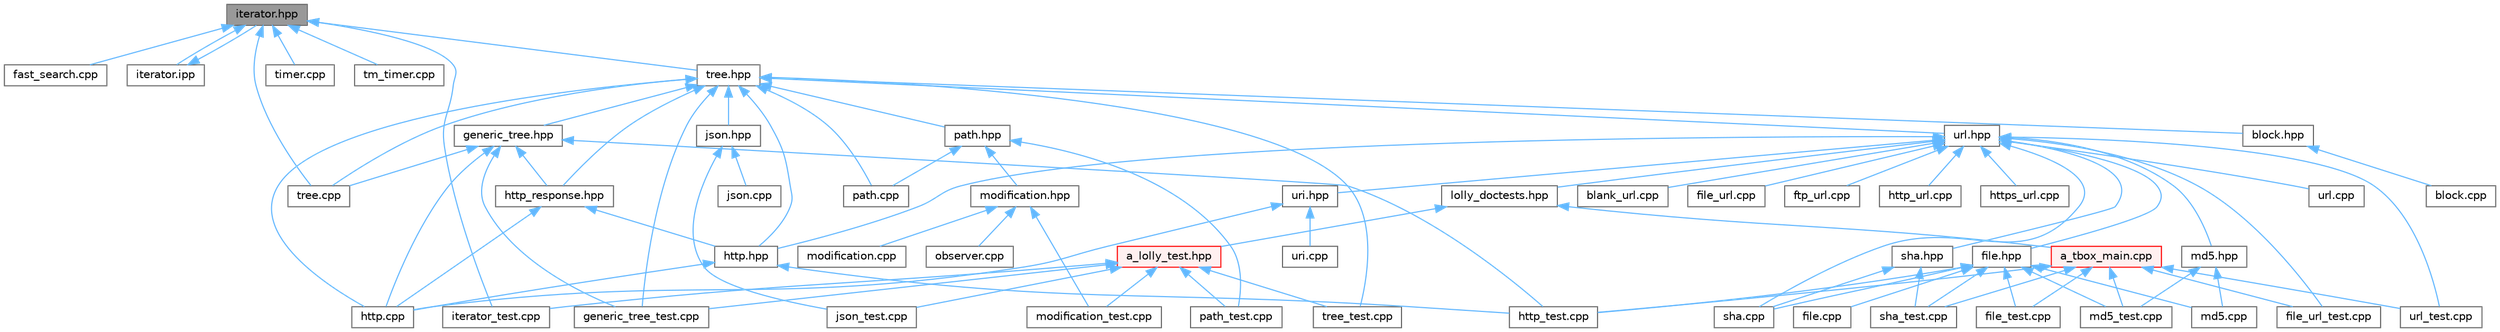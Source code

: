 digraph "iterator.hpp"
{
 // LATEX_PDF_SIZE
  bgcolor="transparent";
  edge [fontname=Helvetica,fontsize=10,labelfontname=Helvetica,labelfontsize=10];
  node [fontname=Helvetica,fontsize=10,shape=box,height=0.2,width=0.4];
  Node1 [id="Node000001",label="iterator.hpp",height=0.2,width=0.4,color="gray40", fillcolor="grey60", style="filled", fontcolor="black",tooltip=" "];
  Node1 -> Node2 [id="edge1_Node000001_Node000002",dir="back",color="steelblue1",style="solid",tooltip=" "];
  Node2 [id="Node000002",label="fast_search.cpp",height=0.2,width=0.4,color="grey40", fillcolor="white", style="filled",URL="$fast__search_8cpp.html",tooltip=" "];
  Node1 -> Node3 [id="edge2_Node000001_Node000003",dir="back",color="steelblue1",style="solid",tooltip=" "];
  Node3 [id="Node000003",label="iterator.ipp",height=0.2,width=0.4,color="grey40", fillcolor="white", style="filled",URL="$iterator_8ipp.html",tooltip=" "];
  Node3 -> Node1 [id="edge3_Node000003_Node000001",dir="back",color="steelblue1",style="solid",tooltip=" "];
  Node1 -> Node4 [id="edge4_Node000001_Node000004",dir="back",color="steelblue1",style="solid",tooltip=" "];
  Node4 [id="Node000004",label="iterator_test.cpp",height=0.2,width=0.4,color="grey40", fillcolor="white", style="filled",URL="$iterator__test_8cpp.html",tooltip=" "];
  Node1 -> Node5 [id="edge5_Node000001_Node000005",dir="back",color="steelblue1",style="solid",tooltip=" "];
  Node5 [id="Node000005",label="timer.cpp",height=0.2,width=0.4,color="grey40", fillcolor="white", style="filled",URL="$timer_8cpp.html",tooltip=" "];
  Node1 -> Node6 [id="edge6_Node000001_Node000006",dir="back",color="steelblue1",style="solid",tooltip=" "];
  Node6 [id="Node000006",label="tm_timer.cpp",height=0.2,width=0.4,color="grey40", fillcolor="white", style="filled",URL="$tm__timer_8cpp.html",tooltip=" "];
  Node1 -> Node7 [id="edge7_Node000001_Node000007",dir="back",color="steelblue1",style="solid",tooltip=" "];
  Node7 [id="Node000007",label="tree.cpp",height=0.2,width=0.4,color="grey40", fillcolor="white", style="filled",URL="$tree_8cpp.html",tooltip=" "];
  Node1 -> Node8 [id="edge8_Node000001_Node000008",dir="back",color="steelblue1",style="solid",tooltip=" "];
  Node8 [id="Node000008",label="tree.hpp",height=0.2,width=0.4,color="grey40", fillcolor="white", style="filled",URL="$tree_8hpp.html",tooltip=" "];
  Node8 -> Node9 [id="edge9_Node000008_Node000009",dir="back",color="steelblue1",style="solid",tooltip=" "];
  Node9 [id="Node000009",label="block.hpp",height=0.2,width=0.4,color="grey40", fillcolor="white", style="filled",URL="$block_8hpp.html",tooltip=" "];
  Node9 -> Node10 [id="edge10_Node000009_Node000010",dir="back",color="steelblue1",style="solid",tooltip=" "];
  Node10 [id="Node000010",label="block.cpp",height=0.2,width=0.4,color="grey40", fillcolor="white", style="filled",URL="$block_8cpp.html",tooltip=" "];
  Node8 -> Node11 [id="edge11_Node000008_Node000011",dir="back",color="steelblue1",style="solid",tooltip=" "];
  Node11 [id="Node000011",label="generic_tree.hpp",height=0.2,width=0.4,color="grey40", fillcolor="white", style="filled",URL="$generic__tree_8hpp.html",tooltip=" "];
  Node11 -> Node12 [id="edge12_Node000011_Node000012",dir="back",color="steelblue1",style="solid",tooltip=" "];
  Node12 [id="Node000012",label="generic_tree_test.cpp",height=0.2,width=0.4,color="grey40", fillcolor="white", style="filled",URL="$generic__tree__test_8cpp.html",tooltip=" "];
  Node11 -> Node13 [id="edge13_Node000011_Node000013",dir="back",color="steelblue1",style="solid",tooltip=" "];
  Node13 [id="Node000013",label="http.cpp",height=0.2,width=0.4,color="grey40", fillcolor="white", style="filled",URL="$http_8cpp.html",tooltip=" "];
  Node11 -> Node14 [id="edge14_Node000011_Node000014",dir="back",color="steelblue1",style="solid",tooltip=" "];
  Node14 [id="Node000014",label="http_response.hpp",height=0.2,width=0.4,color="grey40", fillcolor="white", style="filled",URL="$http__response_8hpp.html",tooltip=" "];
  Node14 -> Node13 [id="edge15_Node000014_Node000013",dir="back",color="steelblue1",style="solid",tooltip=" "];
  Node14 -> Node15 [id="edge16_Node000014_Node000015",dir="back",color="steelblue1",style="solid",tooltip=" "];
  Node15 [id="Node000015",label="http.hpp",height=0.2,width=0.4,color="grey40", fillcolor="white", style="filled",URL="$http_8hpp.html",tooltip=" "];
  Node15 -> Node13 [id="edge17_Node000015_Node000013",dir="back",color="steelblue1",style="solid",tooltip=" "];
  Node15 -> Node16 [id="edge18_Node000015_Node000016",dir="back",color="steelblue1",style="solid",tooltip=" "];
  Node16 [id="Node000016",label="http_test.cpp",height=0.2,width=0.4,color="grey40", fillcolor="white", style="filled",URL="$http__test_8cpp.html",tooltip=" "];
  Node11 -> Node16 [id="edge19_Node000011_Node000016",dir="back",color="steelblue1",style="solid",tooltip=" "];
  Node11 -> Node7 [id="edge20_Node000011_Node000007",dir="back",color="steelblue1",style="solid",tooltip=" "];
  Node8 -> Node12 [id="edge21_Node000008_Node000012",dir="back",color="steelblue1",style="solid",tooltip=" "];
  Node8 -> Node13 [id="edge22_Node000008_Node000013",dir="back",color="steelblue1",style="solid",tooltip=" "];
  Node8 -> Node15 [id="edge23_Node000008_Node000015",dir="back",color="steelblue1",style="solid",tooltip=" "];
  Node8 -> Node14 [id="edge24_Node000008_Node000014",dir="back",color="steelblue1",style="solid",tooltip=" "];
  Node8 -> Node17 [id="edge25_Node000008_Node000017",dir="back",color="steelblue1",style="solid",tooltip=" "];
  Node17 [id="Node000017",label="json.hpp",height=0.2,width=0.4,color="grey40", fillcolor="white", style="filled",URL="$json_8hpp.html",tooltip=" "];
  Node17 -> Node18 [id="edge26_Node000017_Node000018",dir="back",color="steelblue1",style="solid",tooltip=" "];
  Node18 [id="Node000018",label="json.cpp",height=0.2,width=0.4,color="grey40", fillcolor="white", style="filled",URL="$json_8cpp.html",tooltip=" "];
  Node17 -> Node19 [id="edge27_Node000017_Node000019",dir="back",color="steelblue1",style="solid",tooltip=" "];
  Node19 [id="Node000019",label="json_test.cpp",height=0.2,width=0.4,color="grey40", fillcolor="white", style="filled",URL="$json__test_8cpp.html",tooltip=" "];
  Node8 -> Node20 [id="edge28_Node000008_Node000020",dir="back",color="steelblue1",style="solid",tooltip=" "];
  Node20 [id="Node000020",label="path.cpp",height=0.2,width=0.4,color="grey40", fillcolor="white", style="filled",URL="$path_8cpp.html",tooltip=" "];
  Node8 -> Node21 [id="edge29_Node000008_Node000021",dir="back",color="steelblue1",style="solid",tooltip=" "];
  Node21 [id="Node000021",label="path.hpp",height=0.2,width=0.4,color="grey40", fillcolor="white", style="filled",URL="$path_8hpp.html",tooltip=" "];
  Node21 -> Node22 [id="edge30_Node000021_Node000022",dir="back",color="steelblue1",style="solid",tooltip=" "];
  Node22 [id="Node000022",label="modification.hpp",height=0.2,width=0.4,color="grey40", fillcolor="white", style="filled",URL="$modification_8hpp.html",tooltip=" "];
  Node22 -> Node23 [id="edge31_Node000022_Node000023",dir="back",color="steelblue1",style="solid",tooltip=" "];
  Node23 [id="Node000023",label="modification.cpp",height=0.2,width=0.4,color="grey40", fillcolor="white", style="filled",URL="$modification_8cpp.html",tooltip=" "];
  Node22 -> Node24 [id="edge32_Node000022_Node000024",dir="back",color="steelblue1",style="solid",tooltip=" "];
  Node24 [id="Node000024",label="modification_test.cpp",height=0.2,width=0.4,color="grey40", fillcolor="white", style="filled",URL="$modification__test_8cpp.html",tooltip=" "];
  Node22 -> Node25 [id="edge33_Node000022_Node000025",dir="back",color="steelblue1",style="solid",tooltip=" "];
  Node25 [id="Node000025",label="observer.cpp",height=0.2,width=0.4,color="grey40", fillcolor="white", style="filled",URL="$observer_8cpp.html",tooltip=" "];
  Node21 -> Node20 [id="edge34_Node000021_Node000020",dir="back",color="steelblue1",style="solid",tooltip=" "];
  Node21 -> Node26 [id="edge35_Node000021_Node000026",dir="back",color="steelblue1",style="solid",tooltip=" "];
  Node26 [id="Node000026",label="path_test.cpp",height=0.2,width=0.4,color="grey40", fillcolor="white", style="filled",URL="$path__test_8cpp.html",tooltip=" "];
  Node8 -> Node7 [id="edge36_Node000008_Node000007",dir="back",color="steelblue1",style="solid",tooltip=" "];
  Node8 -> Node27 [id="edge37_Node000008_Node000027",dir="back",color="steelblue1",style="solid",tooltip=" "];
  Node27 [id="Node000027",label="tree_test.cpp",height=0.2,width=0.4,color="grey40", fillcolor="white", style="filled",URL="$tree__test_8cpp.html",tooltip=" "];
  Node8 -> Node28 [id="edge38_Node000008_Node000028",dir="back",color="steelblue1",style="solid",tooltip=" "];
  Node28 [id="Node000028",label="url.hpp",height=0.2,width=0.4,color="grey40", fillcolor="white", style="filled",URL="$url_8hpp.html",tooltip=" "];
  Node28 -> Node29 [id="edge39_Node000028_Node000029",dir="back",color="steelblue1",style="solid",tooltip=" "];
  Node29 [id="Node000029",label="blank_url.cpp",height=0.2,width=0.4,color="grey40", fillcolor="white", style="filled",URL="$blank__url_8cpp.html",tooltip=" "];
  Node28 -> Node30 [id="edge40_Node000028_Node000030",dir="back",color="steelblue1",style="solid",tooltip=" "];
  Node30 [id="Node000030",label="file.hpp",height=0.2,width=0.4,color="grey40", fillcolor="white", style="filled",URL="$file_8hpp.html",tooltip=" "];
  Node30 -> Node31 [id="edge41_Node000030_Node000031",dir="back",color="steelblue1",style="solid",tooltip=" "];
  Node31 [id="Node000031",label="file.cpp",height=0.2,width=0.4,color="grey40", fillcolor="white", style="filled",URL="$file_8cpp.html",tooltip=" "];
  Node30 -> Node32 [id="edge42_Node000030_Node000032",dir="back",color="steelblue1",style="solid",tooltip=" "];
  Node32 [id="Node000032",label="file_test.cpp",height=0.2,width=0.4,color="grey40", fillcolor="white", style="filled",URL="$file__test_8cpp.html",tooltip=" "];
  Node30 -> Node16 [id="edge43_Node000030_Node000016",dir="back",color="steelblue1",style="solid",tooltip=" "];
  Node30 -> Node33 [id="edge44_Node000030_Node000033",dir="back",color="steelblue1",style="solid",tooltip=" "];
  Node33 [id="Node000033",label="md5.cpp",height=0.2,width=0.4,color="grey40", fillcolor="white", style="filled",URL="$md5_8cpp.html",tooltip=" "];
  Node30 -> Node34 [id="edge45_Node000030_Node000034",dir="back",color="steelblue1",style="solid",tooltip=" "];
  Node34 [id="Node000034",label="md5_test.cpp",height=0.2,width=0.4,color="grey40", fillcolor="white", style="filled",URL="$md5__test_8cpp.html",tooltip=" "];
  Node30 -> Node35 [id="edge46_Node000030_Node000035",dir="back",color="steelblue1",style="solid",tooltip=" "];
  Node35 [id="Node000035",label="sha.cpp",height=0.2,width=0.4,color="grey40", fillcolor="white", style="filled",URL="$sha_8cpp.html",tooltip=" "];
  Node30 -> Node36 [id="edge47_Node000030_Node000036",dir="back",color="steelblue1",style="solid",tooltip=" "];
  Node36 [id="Node000036",label="sha_test.cpp",height=0.2,width=0.4,color="grey40", fillcolor="white", style="filled",URL="$sha__test_8cpp.html",tooltip=" "];
  Node28 -> Node37 [id="edge48_Node000028_Node000037",dir="back",color="steelblue1",style="solid",tooltip=" "];
  Node37 [id="Node000037",label="file_url.cpp",height=0.2,width=0.4,color="grey40", fillcolor="white", style="filled",URL="$file__url_8cpp.html",tooltip=" "];
  Node28 -> Node38 [id="edge49_Node000028_Node000038",dir="back",color="steelblue1",style="solid",tooltip=" "];
  Node38 [id="Node000038",label="file_url_test.cpp",height=0.2,width=0.4,color="grey40", fillcolor="white", style="filled",URL="$file__url__test_8cpp.html",tooltip=" "];
  Node28 -> Node39 [id="edge50_Node000028_Node000039",dir="back",color="steelblue1",style="solid",tooltip=" "];
  Node39 [id="Node000039",label="ftp_url.cpp",height=0.2,width=0.4,color="grey40", fillcolor="white", style="filled",URL="$ftp__url_8cpp.html",tooltip=" "];
  Node28 -> Node15 [id="edge51_Node000028_Node000015",dir="back",color="steelblue1",style="solid",tooltip=" "];
  Node28 -> Node40 [id="edge52_Node000028_Node000040",dir="back",color="steelblue1",style="solid",tooltip=" "];
  Node40 [id="Node000040",label="http_url.cpp",height=0.2,width=0.4,color="grey40", fillcolor="white", style="filled",URL="$http__url_8cpp.html",tooltip=" "];
  Node28 -> Node41 [id="edge53_Node000028_Node000041",dir="back",color="steelblue1",style="solid",tooltip=" "];
  Node41 [id="Node000041",label="https_url.cpp",height=0.2,width=0.4,color="grey40", fillcolor="white", style="filled",URL="$https__url_8cpp.html",tooltip=" "];
  Node28 -> Node42 [id="edge54_Node000028_Node000042",dir="back",color="steelblue1",style="solid",tooltip=" "];
  Node42 [id="Node000042",label="lolly_doctests.hpp",height=0.2,width=0.4,color="grey40", fillcolor="white", style="filled",URL="$lolly__doctests_8hpp.html",tooltip=" "];
  Node42 -> Node43 [id="edge55_Node000042_Node000043",dir="back",color="steelblue1",style="solid",tooltip=" "];
  Node43 [id="Node000043",label="a_lolly_test.hpp",height=0.2,width=0.4,color="red", fillcolor="#FFF0F0", style="filled",URL="$a__lolly__test_8hpp.html",tooltip=" "];
  Node43 -> Node12 [id="edge56_Node000043_Node000012",dir="back",color="steelblue1",style="solid",tooltip=" "];
  Node43 -> Node4 [id="edge57_Node000043_Node000004",dir="back",color="steelblue1",style="solid",tooltip=" "];
  Node43 -> Node19 [id="edge58_Node000043_Node000019",dir="back",color="steelblue1",style="solid",tooltip=" "];
  Node43 -> Node24 [id="edge59_Node000043_Node000024",dir="back",color="steelblue1",style="solid",tooltip=" "];
  Node43 -> Node26 [id="edge60_Node000043_Node000026",dir="back",color="steelblue1",style="solid",tooltip=" "];
  Node43 -> Node27 [id="edge61_Node000043_Node000027",dir="back",color="steelblue1",style="solid",tooltip=" "];
  Node42 -> Node62 [id="edge62_Node000042_Node000062",dir="back",color="steelblue1",style="solid",tooltip=" "];
  Node62 [id="Node000062",label="a_tbox_main.cpp",height=0.2,width=0.4,color="red", fillcolor="#FFF0F0", style="filled",URL="$a__tbox__main_8cpp.html",tooltip=" "];
  Node62 -> Node32 [id="edge63_Node000062_Node000032",dir="back",color="steelblue1",style="solid",tooltip=" "];
  Node62 -> Node38 [id="edge64_Node000062_Node000038",dir="back",color="steelblue1",style="solid",tooltip=" "];
  Node62 -> Node16 [id="edge65_Node000062_Node000016",dir="back",color="steelblue1",style="solid",tooltip=" "];
  Node62 -> Node34 [id="edge66_Node000062_Node000034",dir="back",color="steelblue1",style="solid",tooltip=" "];
  Node62 -> Node36 [id="edge67_Node000062_Node000036",dir="back",color="steelblue1",style="solid",tooltip=" "];
  Node62 -> Node67 [id="edge68_Node000062_Node000067",dir="back",color="steelblue1",style="solid",tooltip=" "];
  Node67 [id="Node000067",label="url_test.cpp",height=0.2,width=0.4,color="grey40", fillcolor="white", style="filled",URL="$url__test_8cpp.html",tooltip=" "];
  Node28 -> Node68 [id="edge69_Node000028_Node000068",dir="back",color="steelblue1",style="solid",tooltip=" "];
  Node68 [id="Node000068",label="md5.hpp",height=0.2,width=0.4,color="grey40", fillcolor="white", style="filled",URL="$md5_8hpp.html",tooltip=" "];
  Node68 -> Node33 [id="edge70_Node000068_Node000033",dir="back",color="steelblue1",style="solid",tooltip=" "];
  Node68 -> Node34 [id="edge71_Node000068_Node000034",dir="back",color="steelblue1",style="solid",tooltip=" "];
  Node28 -> Node35 [id="edge72_Node000028_Node000035",dir="back",color="steelblue1",style="solid",tooltip=" "];
  Node28 -> Node69 [id="edge73_Node000028_Node000069",dir="back",color="steelblue1",style="solid",tooltip=" "];
  Node69 [id="Node000069",label="sha.hpp",height=0.2,width=0.4,color="grey40", fillcolor="white", style="filled",URL="$sha_8hpp.html",tooltip=" "];
  Node69 -> Node35 [id="edge74_Node000069_Node000035",dir="back",color="steelblue1",style="solid",tooltip=" "];
  Node69 -> Node36 [id="edge75_Node000069_Node000036",dir="back",color="steelblue1",style="solid",tooltip=" "];
  Node28 -> Node70 [id="edge76_Node000028_Node000070",dir="back",color="steelblue1",style="solid",tooltip=" "];
  Node70 [id="Node000070",label="uri.hpp",height=0.2,width=0.4,color="grey40", fillcolor="white", style="filled",URL="$uri_8hpp.html",tooltip=" "];
  Node70 -> Node13 [id="edge77_Node000070_Node000013",dir="back",color="steelblue1",style="solid",tooltip=" "];
  Node70 -> Node71 [id="edge78_Node000070_Node000071",dir="back",color="steelblue1",style="solid",tooltip=" "];
  Node71 [id="Node000071",label="uri.cpp",height=0.2,width=0.4,color="grey40", fillcolor="white", style="filled",URL="$uri_8cpp.html",tooltip=" "];
  Node28 -> Node72 [id="edge79_Node000028_Node000072",dir="back",color="steelblue1",style="solid",tooltip=" "];
  Node72 [id="Node000072",label="url.cpp",height=0.2,width=0.4,color="grey40", fillcolor="white", style="filled",URL="$url_8cpp.html",tooltip=" "];
  Node28 -> Node67 [id="edge80_Node000028_Node000067",dir="back",color="steelblue1",style="solid",tooltip=" "];
}
